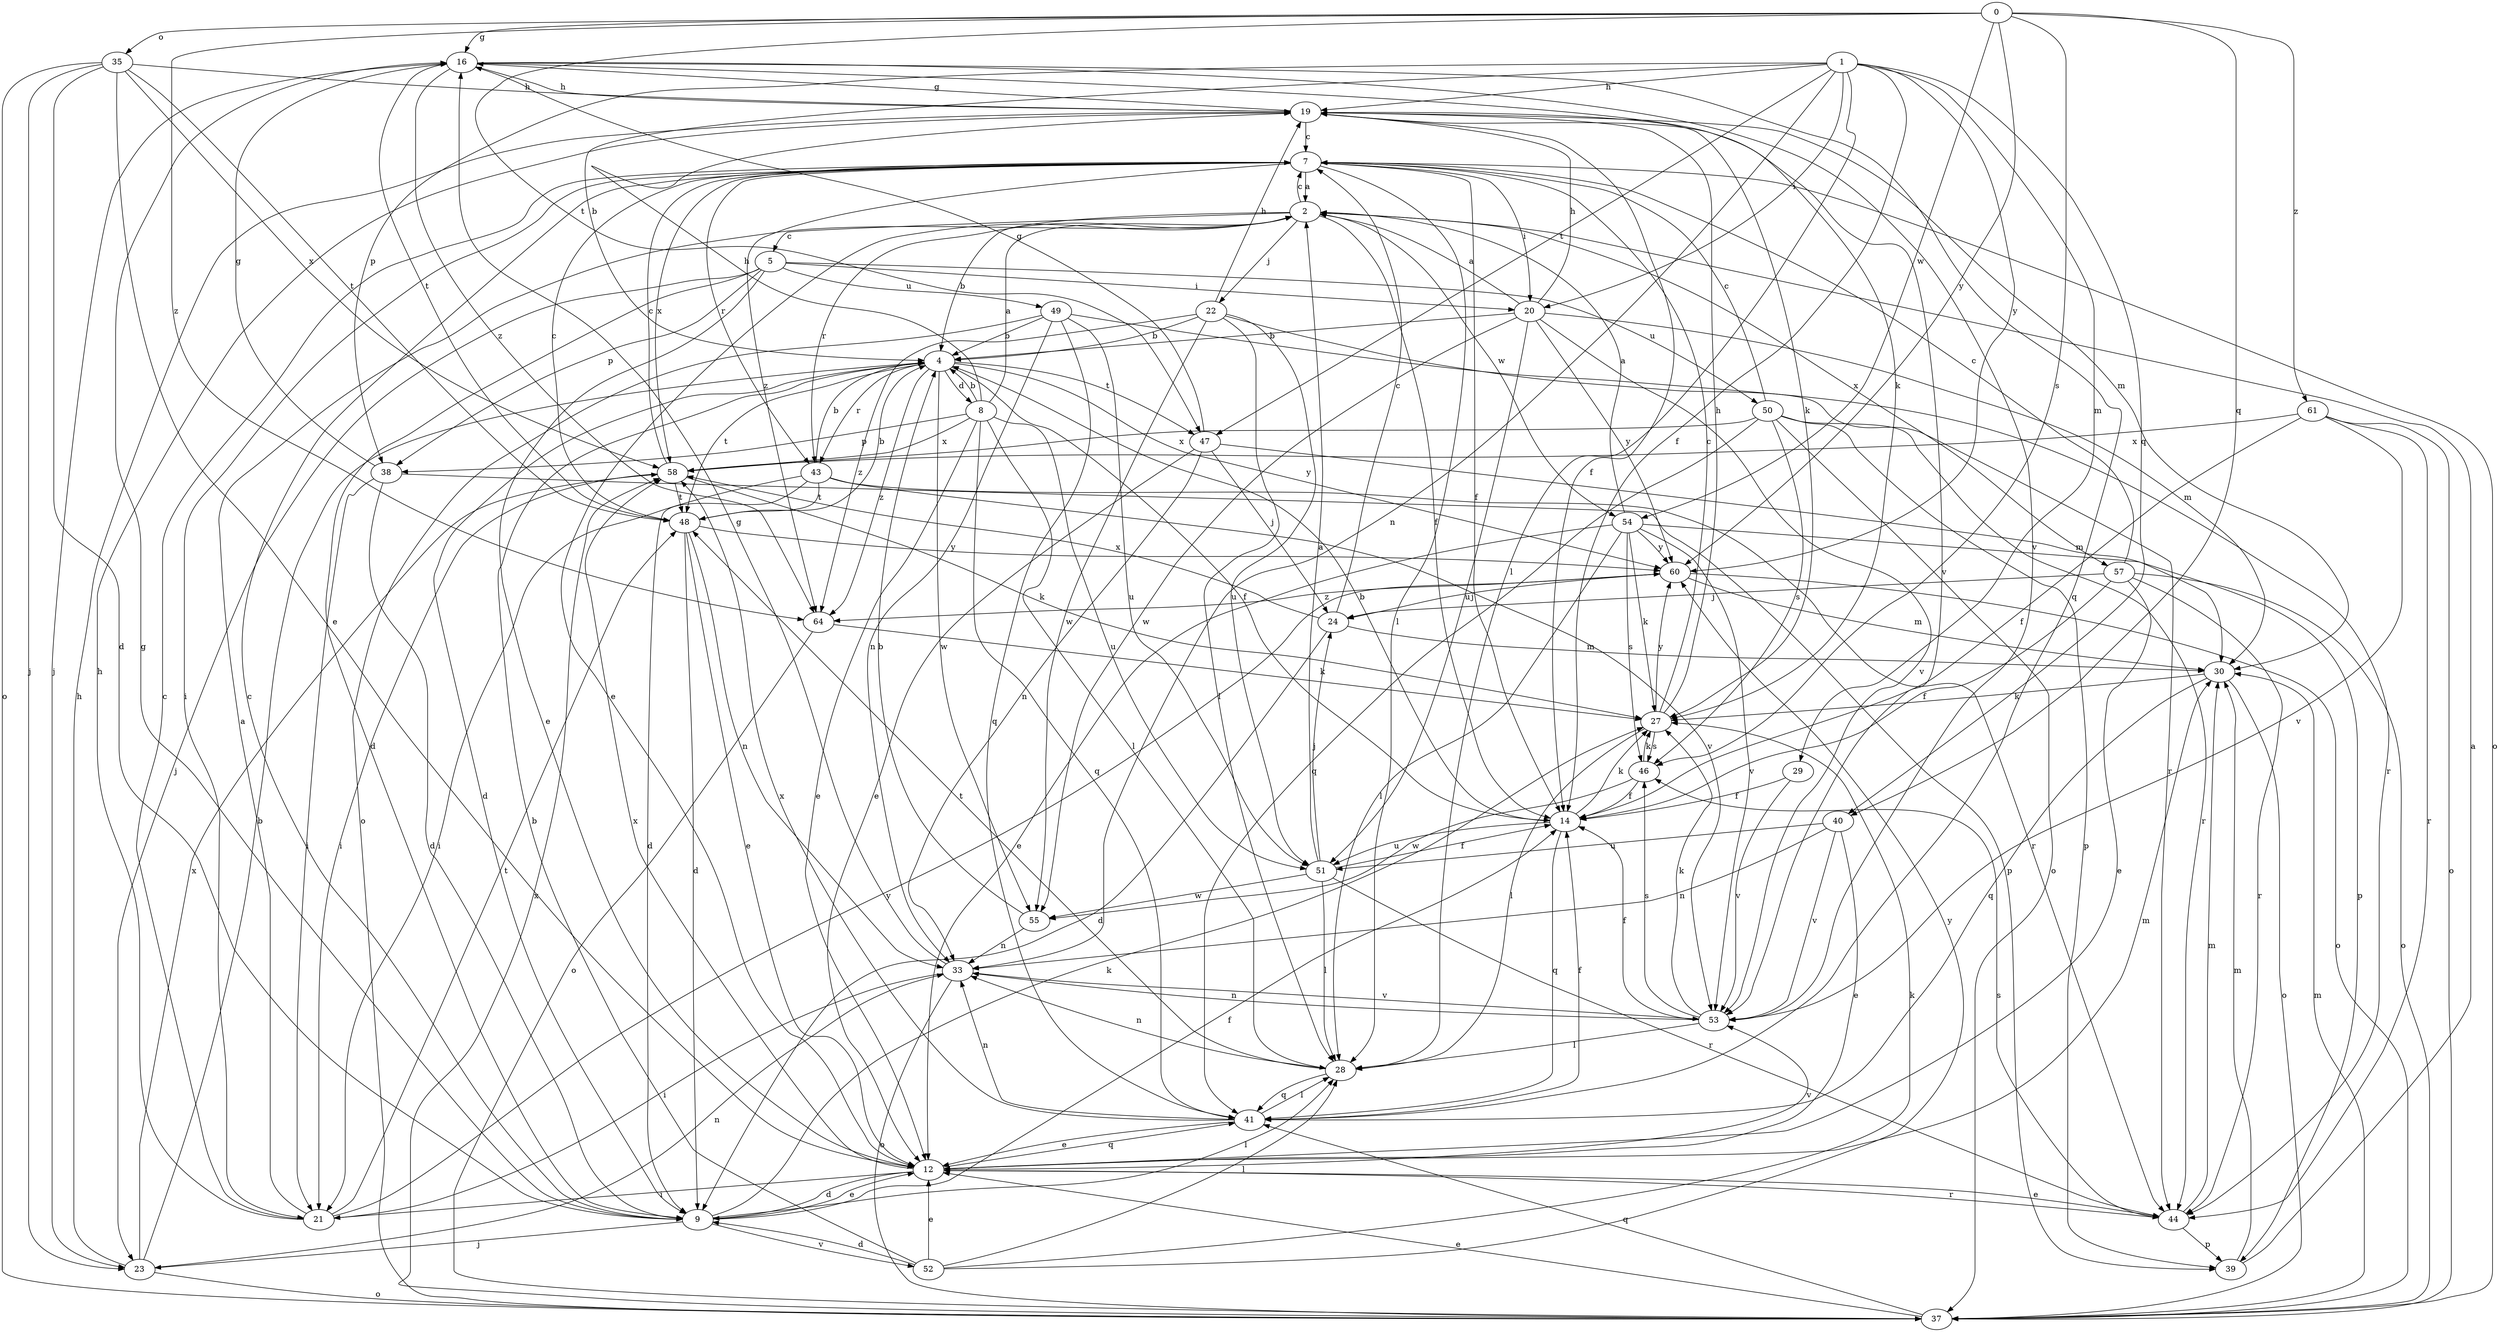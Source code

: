 strict digraph  {
0;
1;
2;
4;
5;
7;
8;
9;
12;
14;
16;
19;
20;
21;
22;
23;
24;
27;
28;
29;
30;
33;
35;
37;
38;
39;
40;
41;
43;
44;
46;
47;
48;
49;
50;
51;
52;
53;
54;
55;
57;
58;
60;
61;
64;
0 -> 16  [label=g];
0 -> 35  [label=o];
0 -> 40  [label=q];
0 -> 46  [label=s];
0 -> 47  [label=t];
0 -> 54  [label=w];
0 -> 60  [label=y];
0 -> 61  [label=z];
0 -> 64  [label=z];
1 -> 4  [label=b];
1 -> 14  [label=f];
1 -> 19  [label=h];
1 -> 20  [label=i];
1 -> 28  [label=l];
1 -> 29  [label=m];
1 -> 33  [label=n];
1 -> 38  [label=p];
1 -> 40  [label=q];
1 -> 47  [label=t];
1 -> 60  [label=y];
2 -> 4  [label=b];
2 -> 5  [label=c];
2 -> 7  [label=c];
2 -> 12  [label=e];
2 -> 14  [label=f];
2 -> 22  [label=j];
2 -> 43  [label=r];
2 -> 54  [label=w];
2 -> 57  [label=x];
4 -> 8  [label=d];
4 -> 9  [label=d];
4 -> 14  [label=f];
4 -> 43  [label=r];
4 -> 47  [label=t];
4 -> 48  [label=t];
4 -> 55  [label=w];
4 -> 60  [label=y];
4 -> 64  [label=z];
5 -> 9  [label=d];
5 -> 12  [label=e];
5 -> 20  [label=i];
5 -> 23  [label=j];
5 -> 38  [label=p];
5 -> 49  [label=u];
5 -> 50  [label=u];
7 -> 2  [label=a];
7 -> 14  [label=f];
7 -> 20  [label=i];
7 -> 21  [label=i];
7 -> 28  [label=l];
7 -> 37  [label=o];
7 -> 43  [label=r];
7 -> 58  [label=x];
7 -> 64  [label=z];
8 -> 2  [label=a];
8 -> 4  [label=b];
8 -> 12  [label=e];
8 -> 19  [label=h];
8 -> 28  [label=l];
8 -> 38  [label=p];
8 -> 41  [label=q];
8 -> 51  [label=u];
8 -> 58  [label=x];
9 -> 7  [label=c];
9 -> 12  [label=e];
9 -> 14  [label=f];
9 -> 16  [label=g];
9 -> 23  [label=j];
9 -> 27  [label=k];
9 -> 28  [label=l];
9 -> 52  [label=v];
12 -> 9  [label=d];
12 -> 21  [label=i];
12 -> 30  [label=m];
12 -> 41  [label=q];
12 -> 44  [label=r];
12 -> 53  [label=v];
12 -> 58  [label=x];
14 -> 4  [label=b];
14 -> 27  [label=k];
14 -> 41  [label=q];
14 -> 51  [label=u];
16 -> 19  [label=h];
16 -> 23  [label=j];
16 -> 27  [label=k];
16 -> 41  [label=q];
16 -> 48  [label=t];
16 -> 53  [label=v];
16 -> 64  [label=z];
19 -> 7  [label=c];
19 -> 14  [label=f];
19 -> 16  [label=g];
19 -> 27  [label=k];
19 -> 30  [label=m];
19 -> 53  [label=v];
20 -> 2  [label=a];
20 -> 4  [label=b];
20 -> 19  [label=h];
20 -> 30  [label=m];
20 -> 51  [label=u];
20 -> 53  [label=v];
20 -> 55  [label=w];
20 -> 60  [label=y];
21 -> 2  [label=a];
21 -> 7  [label=c];
21 -> 19  [label=h];
21 -> 48  [label=t];
21 -> 60  [label=y];
22 -> 4  [label=b];
22 -> 19  [label=h];
22 -> 28  [label=l];
22 -> 44  [label=r];
22 -> 51  [label=u];
22 -> 55  [label=w];
22 -> 64  [label=z];
23 -> 4  [label=b];
23 -> 19  [label=h];
23 -> 33  [label=n];
23 -> 37  [label=o];
23 -> 58  [label=x];
24 -> 7  [label=c];
24 -> 9  [label=d];
24 -> 30  [label=m];
24 -> 58  [label=x];
27 -> 7  [label=c];
27 -> 19  [label=h];
27 -> 28  [label=l];
27 -> 46  [label=s];
27 -> 60  [label=y];
28 -> 33  [label=n];
28 -> 41  [label=q];
28 -> 48  [label=t];
29 -> 14  [label=f];
29 -> 53  [label=v];
30 -> 27  [label=k];
30 -> 37  [label=o];
30 -> 41  [label=q];
33 -> 16  [label=g];
33 -> 21  [label=i];
33 -> 37  [label=o];
33 -> 53  [label=v];
35 -> 9  [label=d];
35 -> 12  [label=e];
35 -> 19  [label=h];
35 -> 23  [label=j];
35 -> 37  [label=o];
35 -> 48  [label=t];
35 -> 58  [label=x];
37 -> 12  [label=e];
37 -> 30  [label=m];
37 -> 41  [label=q];
37 -> 58  [label=x];
38 -> 9  [label=d];
38 -> 16  [label=g];
38 -> 21  [label=i];
38 -> 39  [label=p];
39 -> 2  [label=a];
39 -> 30  [label=m];
40 -> 12  [label=e];
40 -> 33  [label=n];
40 -> 51  [label=u];
40 -> 53  [label=v];
41 -> 12  [label=e];
41 -> 14  [label=f];
41 -> 28  [label=l];
41 -> 33  [label=n];
41 -> 58  [label=x];
43 -> 4  [label=b];
43 -> 9  [label=d];
43 -> 21  [label=i];
43 -> 44  [label=r];
43 -> 48  [label=t];
43 -> 53  [label=v];
44 -> 12  [label=e];
44 -> 30  [label=m];
44 -> 39  [label=p];
44 -> 46  [label=s];
46 -> 14  [label=f];
46 -> 27  [label=k];
46 -> 55  [label=w];
47 -> 12  [label=e];
47 -> 16  [label=g];
47 -> 24  [label=j];
47 -> 30  [label=m];
47 -> 33  [label=n];
48 -> 4  [label=b];
48 -> 7  [label=c];
48 -> 9  [label=d];
48 -> 12  [label=e];
48 -> 33  [label=n];
48 -> 60  [label=y];
49 -> 4  [label=b];
49 -> 33  [label=n];
49 -> 37  [label=o];
49 -> 41  [label=q];
49 -> 44  [label=r];
49 -> 51  [label=u];
50 -> 7  [label=c];
50 -> 37  [label=o];
50 -> 39  [label=p];
50 -> 41  [label=q];
50 -> 44  [label=r];
50 -> 46  [label=s];
50 -> 58  [label=x];
51 -> 2  [label=a];
51 -> 14  [label=f];
51 -> 24  [label=j];
51 -> 28  [label=l];
51 -> 44  [label=r];
51 -> 55  [label=w];
52 -> 4  [label=b];
52 -> 9  [label=d];
52 -> 12  [label=e];
52 -> 27  [label=k];
52 -> 28  [label=l];
52 -> 60  [label=y];
53 -> 14  [label=f];
53 -> 27  [label=k];
53 -> 28  [label=l];
53 -> 33  [label=n];
53 -> 46  [label=s];
54 -> 2  [label=a];
54 -> 12  [label=e];
54 -> 27  [label=k];
54 -> 28  [label=l];
54 -> 39  [label=p];
54 -> 46  [label=s];
54 -> 53  [label=v];
54 -> 60  [label=y];
55 -> 4  [label=b];
55 -> 33  [label=n];
57 -> 7  [label=c];
57 -> 12  [label=e];
57 -> 14  [label=f];
57 -> 24  [label=j];
57 -> 37  [label=o];
57 -> 44  [label=r];
58 -> 7  [label=c];
58 -> 21  [label=i];
58 -> 27  [label=k];
58 -> 48  [label=t];
60 -> 24  [label=j];
60 -> 30  [label=m];
60 -> 37  [label=o];
60 -> 64  [label=z];
61 -> 14  [label=f];
61 -> 37  [label=o];
61 -> 44  [label=r];
61 -> 53  [label=v];
61 -> 58  [label=x];
64 -> 27  [label=k];
64 -> 37  [label=o];
}
